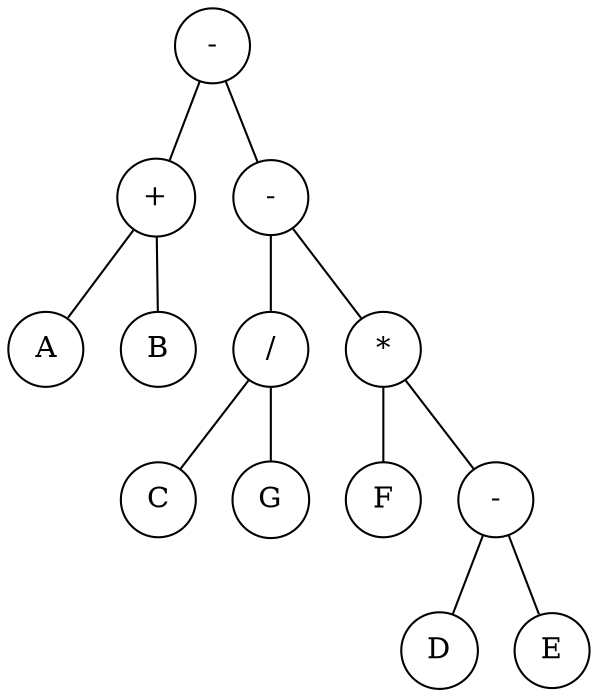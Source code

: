 graph arvore_binaria07 {
	node [shape=circle]
	sum1 -- sum2
	sum1 -- minus1
	sum2 -- A
	sum2 -- B
	minus1 -- div1
	minus1	 -- mul1
	div1 -- C
	div1 -- G
	mul1 -- F
	mul1 -- minus2
	minus2 -- D
	minus2 -- E
	sum1 [label="-"]
	sum2 [label="+"]
	minus1 [label="-"]
	minus2 [label="-"]
	div1 [label="/"]
	mul1 [label="*"]
}
